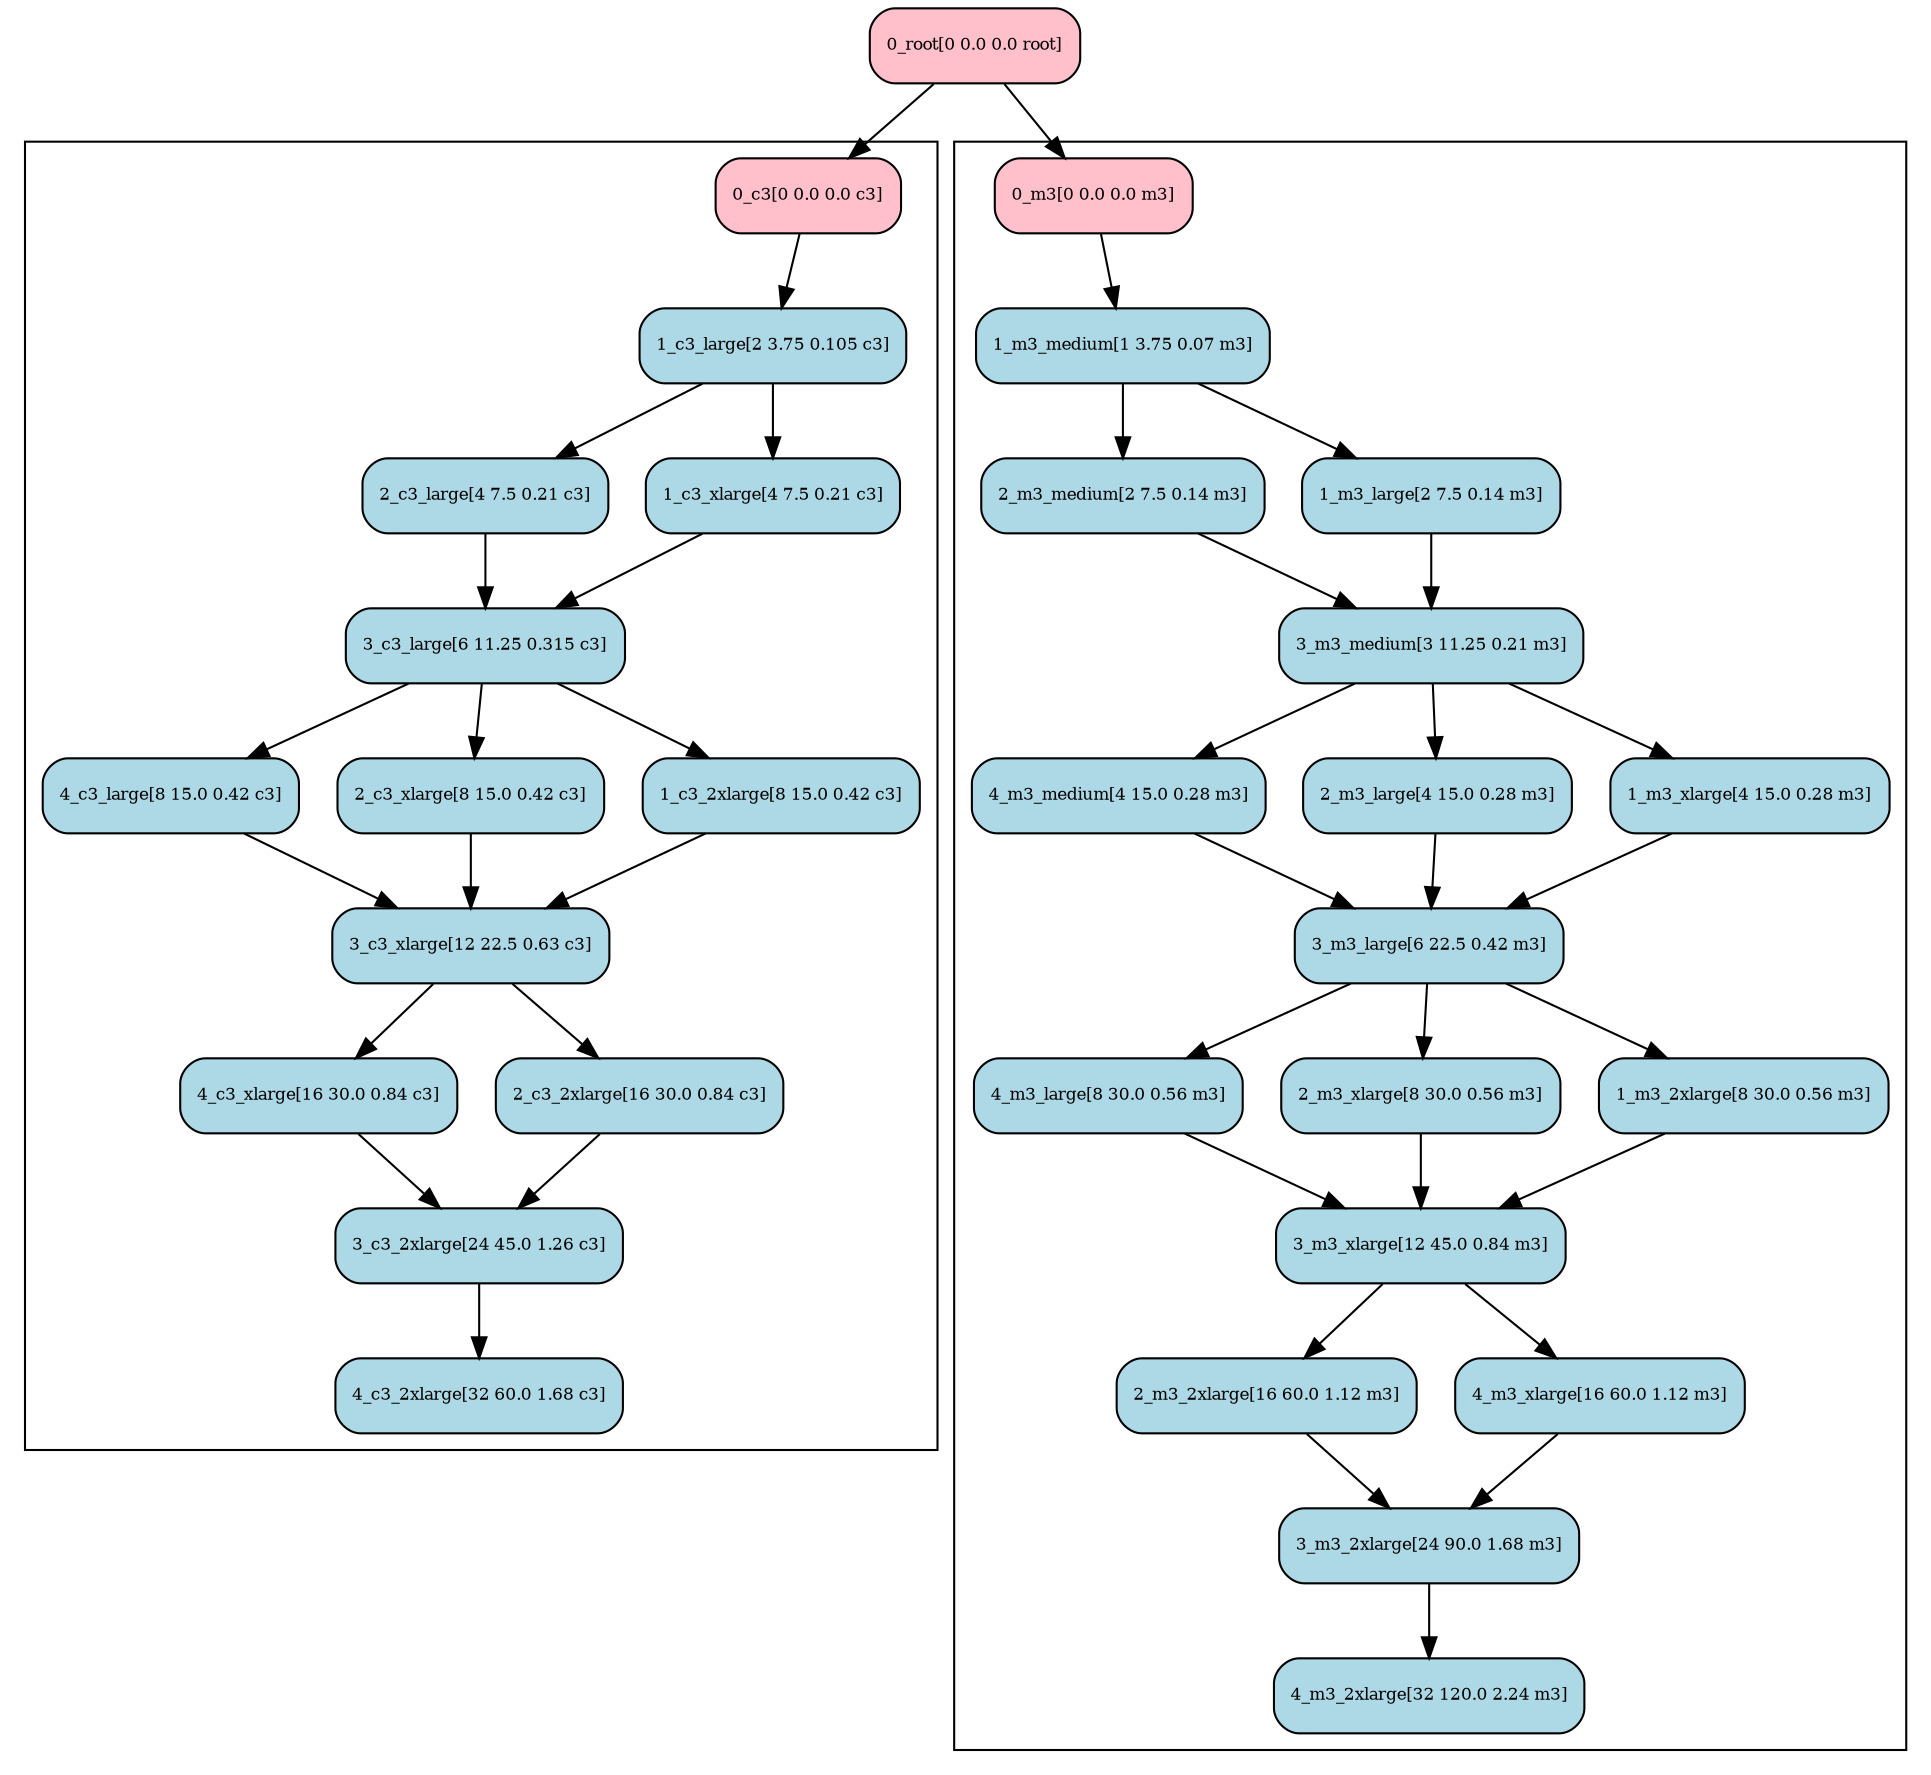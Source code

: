 digraph CloudCapacitor__DeploymentSpaceGraph {
    //label = "CloudCapacitor__DeploymentSpaceGraph"
    
    node [shape=box, fillcolor="lightblue", style="filled,rounded"];
    "0_root[0 0.0 0.0 root]" [
        fontsize = 8,
        label = "0_root[0 0.0 0.0 root]"
        fillcolor="pink"
    ]

    "0_c3[0 0.0 0.0 c3]" [
        fontsize = 8,
        label = "0_c3[0 0.0 0.0 c3]"
        fillcolor="pink"
    ]

    "1_c3_large[2 3.75 0.105 c3]" [
        fontsize = 8,
        label = "1_c3_large[2 3.75 0.105 c3]"
    ]

    "2_c3_large[4 7.5 0.21 c3]" [
        fontsize = 8,
        label = "2_c3_large[4 7.5 0.21 c3]"
    ]

    "1_c3_xlarge[4 7.5 0.21 c3]" [
        fontsize = 8,
        label = "1_c3_xlarge[4 7.5 0.21 c3]"
    ]

    "3_c3_large[6 11.25 0.315 c3]" [
        fontsize = 8,
        label = "3_c3_large[6 11.25 0.315 c3]"
    ]

    "4_c3_large[8 15.0 0.42 c3]" [
        fontsize = 8,
        label = "4_c3_large[8 15.0 0.42 c3]"
    ]

    "2_c3_xlarge[8 15.0 0.42 c3]" [
        fontsize = 8,
        label = "2_c3_xlarge[8 15.0 0.42 c3]"
    ]

    "1_c3_2xlarge[8 15.0 0.42 c3]" [
        fontsize = 8,
        label = "1_c3_2xlarge[8 15.0 0.42 c3]"
    ]

    "3_c3_xlarge[12 22.5 0.63 c3]" [
        fontsize = 8,
        label = "3_c3_xlarge[12 22.5 0.63 c3]"
    ]

    "4_c3_xlarge[16 30.0 0.84 c3]" [
        fontsize = 8,
        label = "4_c3_xlarge[16 30.0 0.84 c3]"
    ]

    "2_c3_2xlarge[16 30.0 0.84 c3]" [
        fontsize = 8,
        label = "2_c3_2xlarge[16 30.0 0.84 c3]"
    ]

    "3_c3_2xlarge[24 45.0 1.26 c3]" [
        fontsize = 8,
        label = "3_c3_2xlarge[24 45.0 1.26 c3]"
    ]

    "4_c3_2xlarge[32 60.0 1.68 c3]" [
        fontsize = 8,
        label = "4_c3_2xlarge[32 60.0 1.68 c3]"
    ]

    "0_m3[0 0.0 0.0 m3]" [
        fontsize = 8,
        label = "0_m3[0 0.0 0.0 m3]"
        fillcolor="pink"
    ]

    "1_m3_medium[1 3.75 0.07 m3]" [
        fontsize = 8,
        label = "1_m3_medium[1 3.75 0.07 m3]"
    ]

    "2_m3_medium[2 7.5 0.14 m3]" [
        fontsize = 8,
        label = "2_m3_medium[2 7.5 0.14 m3]"
    ]

    "1_m3_large[2 7.5 0.14 m3]" [
        fontsize = 8,
        label = "1_m3_large[2 7.5 0.14 m3]"
    ]

    "3_m3_medium[3 11.25 0.21 m3]" [
        fontsize = 8,
        label = "3_m3_medium[3 11.25 0.21 m3]"
    ]

    "4_m3_medium[4 15.0 0.28 m3]" [
        fontsize = 8,
        label = "4_m3_medium[4 15.0 0.28 m3]"
    ]

    "2_m3_large[4 15.0 0.28 m3]" [
        fontsize = 8,
        label = "2_m3_large[4 15.0 0.28 m3]"
    ]

    "1_m3_xlarge[4 15.0 0.28 m3]" [
        fontsize = 8,
        label = "1_m3_xlarge[4 15.0 0.28 m3]"
    ]

    "3_m3_large[6 22.5 0.42 m3]" [
        fontsize = 8,
        label = "3_m3_large[6 22.5 0.42 m3]"
    ]

    "4_m3_large[8 30.0 0.56 m3]" [
        fontsize = 8,
        label = "4_m3_large[8 30.0 0.56 m3]"
    ]

    "2_m3_xlarge[8 30.0 0.56 m3]" [
        fontsize = 8,
        label = "2_m3_xlarge[8 30.0 0.56 m3]"
    ]

    "1_m3_2xlarge[8 30.0 0.56 m3]" [
        fontsize = 8,
        label = "1_m3_2xlarge[8 30.0 0.56 m3]"
    ]

    "3_m3_xlarge[12 45.0 0.84 m3]" [
        fontsize = 8,
        label = "3_m3_xlarge[12 45.0 0.84 m3]"
    ]

    "2_m3_2xlarge[16 60.0 1.12 m3]" [
        fontsize = 8,
        label = "2_m3_2xlarge[16 60.0 1.12 m3]"
    ]

    "4_m3_xlarge[16 60.0 1.12 m3]" [
        fontsize = 8,
        label = "4_m3_xlarge[16 60.0 1.12 m3]"
    ]

    "3_m3_2xlarge[24 90.0 1.68 m3]" [
        fontsize = 8,
        label = "3_m3_2xlarge[24 90.0 1.68 m3]"
    ]

    "4_m3_2xlarge[32 120.0 2.24 m3]" [
        fontsize = 8,
        label = "4_m3_2xlarge[32 120.0 2.24 m3]"
    ]

    "0_root[0 0.0 0.0 root]" -> "0_c3[0 0.0 0.0 c3]" [
        fontsize = 8
    ]

    "0_root[0 0.0 0.0 root]" -> "0_m3[0 0.0 0.0 m3]" [
        fontsize = 8
    ]

    //"0_c3[0 0.0 0.0 c3]" -> "0_root[0 0.0 0.0 root]" [
    //    fontsize = 8
    //]

subgraph cluster0 {

    "0_c3[0 0.0 0.0 c3]" -> "1_c3_large[2 3.75 0.105 c3]" [
        fontsize = 8
    ]

   //"1_c3_large[2 3.75 0.105 c3]" -> "0_c3[0 0.0 0.0 c3]" [
   //            fontsize = 8
   // ]

    "1_c3_large[2 3.75 0.105 c3]" -> "2_c3_large[4 7.5 0.21 c3]" [
        fontsize = 8
    ]

    "1_c3_large[2 3.75 0.105 c3]" -> "1_c3_xlarge[4 7.5 0.21 c3]" [
        fontsize = 8
    ]

    //"2_c3_large[4 7.5 0.21 c3]" -> "1_c3_large[2 3.75 0.105 c3]" [
    //    fontsize = 8
   // ]

    "2_c3_large[4 7.5 0.21 c3]" -> "3_c3_large[6 11.25 0.315 c3]" [
        fontsize = 8
    ]

    //"1_c3_xlarge[4 7.5 0.21 c3]" -> "1_c3_large[2 3.75 0.105 c3]" [
    //    fontsize = 8
   // ]

    "1_c3_xlarge[4 7.5 0.21 c3]" -> "3_c3_large[6 11.25 0.315 c3]" [
        fontsize = 8
    ]

    //"3_c3_large[6 11.25 0.315 c3]" -> "2_c3_large[4 7.5 0.21 c3]" [
    //    fontsize = 8
    //]

    //"3_c3_large[6 11.25 0.315 c3]" -> "1_c3_xlarge[4 7.5 0.21 c3]" [
    //    fontsize = 8
   // ]

    "3_c3_large[6 11.25 0.315 c3]" -> "4_c3_large[8 15.0 0.42 c3]" [
        fontsize = 8
    ]

    "3_c3_large[6 11.25 0.315 c3]" -> "2_c3_xlarge[8 15.0 0.42 c3]" [
        fontsize = 8
    ]

    "3_c3_large[6 11.25 0.315 c3]" -> "1_c3_2xlarge[8 15.0 0.42 c3]" [
        fontsize = 8
    ]

    //"4_c3_large[8 15.0 0.42 c3]" -> "3_c3_large[6 11.25 0.315 c3]" [
    //    fontsize = 8
    //]

    "4_c3_large[8 15.0 0.42 c3]" -> "3_c3_xlarge[12 22.5 0.63 c3]" [
        fontsize = 8
    ]

    //"2_c3_xlarge[8 15.0 0.42 c3]" -> "3_c3_large[6 11.25 0.315 c3]" [
    //    fontsize = 8
    //]

    "2_c3_xlarge[8 15.0 0.42 c3]" -> "3_c3_xlarge[12 22.5 0.63 c3]" [
        fontsize = 8
    ]

    //"1_c3_2xlarge[8 15.0 0.42 c3]" -> "3_c3_large[6 11.25 0.315 c3]" [
    //    fontsize = 8
    //]

    "1_c3_2xlarge[8 15.0 0.42 c3]" -> "3_c3_xlarge[12 22.5 0.63 c3]" [
        fontsize = 8
    ]

    //"3_c3_xlarge[12 22.5 0.63 c3]" -> "4_c3_large[8 15.0 0.42 c3]" [
    //    fontsize = 8
    //]

    //"3_c3_xlarge[12 22.5 0.63 c3]" -> "2_c3_xlarge[8 15.0 0.42 c3]" [
    //    fontsize = 8
    //]

    //"3_c3_xlarge[12 22.5 0.63 c3]" -> "1_c3_2xlarge[8 15.0 0.42 c3]" [
    //    fontsize = 8
    //]

    "3_c3_xlarge[12 22.5 0.63 c3]" -> "4_c3_xlarge[16 30.0 0.84 c3]" [
        fontsize = 8
    ]

    "3_c3_xlarge[12 22.5 0.63 c3]" -> "2_c3_2xlarge[16 30.0 0.84 c3]" [
        fontsize = 8
    ]

    //"4_c3_xlarge[16 30.0 0.84 c3]" -> "3_c3_xlarge[12 22.5 0.63 c3]" [
    //    fontsize = 8
    //]

    "4_c3_xlarge[16 30.0 0.84 c3]" -> "3_c3_2xlarge[24 45.0 1.26 c3]" [
        fontsize = 8
    ]

    //"2_c3_2xlarge[16 30.0 0.84 c3]" -> "3_c3_xlarge[12 22.5 0.63 c3]" [
    //    fontsize = 8
    //]

    "2_c3_2xlarge[16 30.0 0.84 c3]" -> "3_c3_2xlarge[24 45.0 1.26 c3]" [
        fontsize = 8
    ]

    //"3_c3_2xlarge[24 45.0 1.26 c3]" -> "4_c3_xlarge[16 30.0 0.84 c3]" [
    //    fontsize = 8
    //]

    //"3_c3_2xlarge[24 45.0 1.26 c3]" -> "2_c3_2xlarge[16 30.0 0.84 c3]" [
    //    fontsize = 8
    //]

    "3_c3_2xlarge[24 45.0 1.26 c3]" -> "4_c3_2xlarge[32 60.0 1.68 c3]" [
        fontsize = 8
    ]

    //"4_c3_2xlarge[32 60.0 1.68 c3]" -> "3_c3_2xlarge[24 45.0 1.26 c3]" [
    //    fontsize = 8
    //]

}

    //"0_m3[0 0.0 0.0 m3]" -> "0_root[0 0.0 0.0 root]" [
     //   fontsize = 8
    //]

subgraph cluster1 {

    "0_m3[0 0.0 0.0 m3]" -> "1_m3_medium[1 3.75 0.07 m3]" [
        fontsize = 8
    ]

    //"1_m3_medium[1 3.75 0.07 m3]" -> "0_m3[0 0.0 0.0 m3]" [
    //    fontsize = 8
    //]

    "1_m3_medium[1 3.75 0.07 m3]" -> "2_m3_medium[2 7.5 0.14 m3]" [
        fontsize = 8
    ]

    "1_m3_medium[1 3.75 0.07 m3]" -> "1_m3_large[2 7.5 0.14 m3]" [
        fontsize = 8
    ]

    //"2_m3_medium[2 7.5 0.14 m3]" -> "1_m3_medium[1 3.75 0.07 m3]" [
    //    fontsize = 8
    //]

    "2_m3_medium[2 7.5 0.14 m3]" -> "3_m3_medium[3 11.25 0.21 m3]" [
        fontsize = 8
    ]

    //"1_m3_large[2 7.5 0.14 m3]" -> "1_m3_medium[1 3.75 0.07 m3]" [
    //    fontsize = 8
   // ]

    "1_m3_large[2 7.5 0.14 m3]" -> "3_m3_medium[3 11.25 0.21 m3]" [
        fontsize = 8
    ]

    //"3_m3_medium[3 11.25 0.21 m3]" -> "2_m3_medium[2 7.5 0.14 m3]" [
    //    fontsize = 8
    //]

    //"3_m3_medium[3 11.25 0.21 m3]" -> "1_m3_large[2 7.5 0.14 m3]" [
    //    fontsize = 8
    //]

    "3_m3_medium[3 11.25 0.21 m3]" -> "4_m3_medium[4 15.0 0.28 m3]" [
        fontsize = 8
    ]

    "3_m3_medium[3 11.25 0.21 m3]" -> "2_m3_large[4 15.0 0.28 m3]" [
        fontsize = 8
    ]

    "3_m3_medium[3 11.25 0.21 m3]" -> "1_m3_xlarge[4 15.0 0.28 m3]" [
        fontsize = 8
    ]

   // "4_m3_medium[4 15.0 0.28 m3]" -> "3_m3_medium[3 11.25 0.21 m3]" [
   //     fontsize = 8
   // ]

    "4_m3_medium[4 15.0 0.28 m3]" -> "3_m3_large[6 22.5 0.42 m3]" [
        fontsize = 8
    ]

    //"2_m3_large[4 15.0 0.28 m3]" -> "3_m3_medium[3 11.25 0.21 m3]" [
    //    fontsize = 8
    //]

    "2_m3_large[4 15.0 0.28 m3]" -> "3_m3_large[6 22.5 0.42 m3]" [
        fontsize = 8
    ]

    //"1_m3_xlarge[4 15.0 0.28 m3]" -> "3_m3_medium[3 11.25 0.21 m3]" [
   //     fontsize = 8
   // ]

    "1_m3_xlarge[4 15.0 0.28 m3]" -> "3_m3_large[6 22.5 0.42 m3]" [
        fontsize = 8
    ]

   // "3_m3_large[6 22.5 0.42 m3]" -> "4_m3_medium[4 15.0 0.28 m3]" [
   //     fontsize = 8
   // ]

    //"3_m3_large[6 22.5 0.42 m3]" -> "2_m3_large[4 15.0 0.28 m3]" [
    //    fontsize = 8
    //]

   // "3_m3_large[6 22.5 0.42 m3]" -> "1_m3_xlarge[4 15.0 0.28 m3]" [
   //     fontsize = 8
   // ]

    "3_m3_large[6 22.5 0.42 m3]" -> "4_m3_large[8 30.0 0.56 m3]" [
        fontsize = 8
    ]

    "3_m3_large[6 22.5 0.42 m3]" -> "2_m3_xlarge[8 30.0 0.56 m3]" [
        fontsize = 8
    ]

    "3_m3_large[6 22.5 0.42 m3]" -> "1_m3_2xlarge[8 30.0 0.56 m3]" [
        fontsize = 8
    ]

   // "4_m3_large[8 30.0 0.56 m3]" -> "3_m3_large[6 22.5 0.42 m3]" [
   //     fontsize = 8
    //]

    "4_m3_large[8 30.0 0.56 m3]" -> "3_m3_xlarge[12 45.0 0.84 m3]" [
        fontsize = 8
    ]

   // "2_m3_xlarge[8 30.0 0.56 m3]" -> "3_m3_large[6 22.5 0.42 m3]" [
   //     fontsize = 8
   // ]

    "2_m3_xlarge[8 30.0 0.56 m3]" -> "3_m3_xlarge[12 45.0 0.84 m3]" [
        fontsize = 8
    ]

   // "1_m3_2xlarge[8 30.0 0.56 m3]" -> "3_m3_large[6 22.5 0.42 m3]" [
   //     fontsize = 8
   // ]

    "1_m3_2xlarge[8 30.0 0.56 m3]" -> "3_m3_xlarge[12 45.0 0.84 m3]" [
        fontsize = 8
    ]

   // "3_m3_xlarge[12 45.0 0.84 m3]" -> "4_m3_large[8 30.0 0.56 m3]" [
   //     fontsize = 8
   // ]

    //"3_m3_xlarge[12 45.0 0.84 m3]" -> "2_m3_xlarge[8 30.0 0.56 m3]" [
    //    fontsize = 8
    //]

   // "3_m3_xlarge[12 45.0 0.84 m3]" -> "1_m3_2xlarge[8 30.0 0.56 m3]" [
  //      fontsize = 8
  //  ]

    "3_m3_xlarge[12 45.0 0.84 m3]" -> "2_m3_2xlarge[16 60.0 1.12 m3]" [
        fontsize = 8
    ]

    "3_m3_xlarge[12 45.0 0.84 m3]" -> "4_m3_xlarge[16 60.0 1.12 m3]" [
        fontsize = 8
    ]

    //"2_m3_2xlarge[16 60.0 1.12 m3]" -> "3_m3_xlarge[12 45.0 0.84 m3]" [
    //    fontsize = 8
   // ]

    "2_m3_2xlarge[16 60.0 1.12 m3]" -> "3_m3_2xlarge[24 90.0 1.68 m3]" [
        fontsize = 8
    ]

    //"4_m3_xlarge[16 60.0 1.12 m3]" -> "3_m3_xlarge[12 45.0 0.84 m3]" [
    //    fontsize = 8
    //]

    "4_m3_xlarge[16 60.0 1.12 m3]" -> "3_m3_2xlarge[24 90.0 1.68 m3]" [
        fontsize = 8
    ]

    //"3_m3_2xlarge[24 90.0 1.68 m3]" -> "2_m3_2xlarge[16 60.0 1.12 m3]" [
    //    fontsize = 8
    //]

    //"3_m3_2xlarge[24 90.0 1.68 m3]" -> "4_m3_xlarge[16 60.0 1.12 m3]" [
    //    fontsize = 8
    //]

    "3_m3_2xlarge[24 90.0 1.68 m3]" -> "4_m3_2xlarge[32 120.0 2.24 m3]" [
        fontsize = 8
    ]

    //"4_m3_2xlarge[32 120.0 2.24 m3]" -> "3_m3_2xlarge[24 90.0 1.68 m3]" [
    //    fontsize = 8
    //]
}

}

